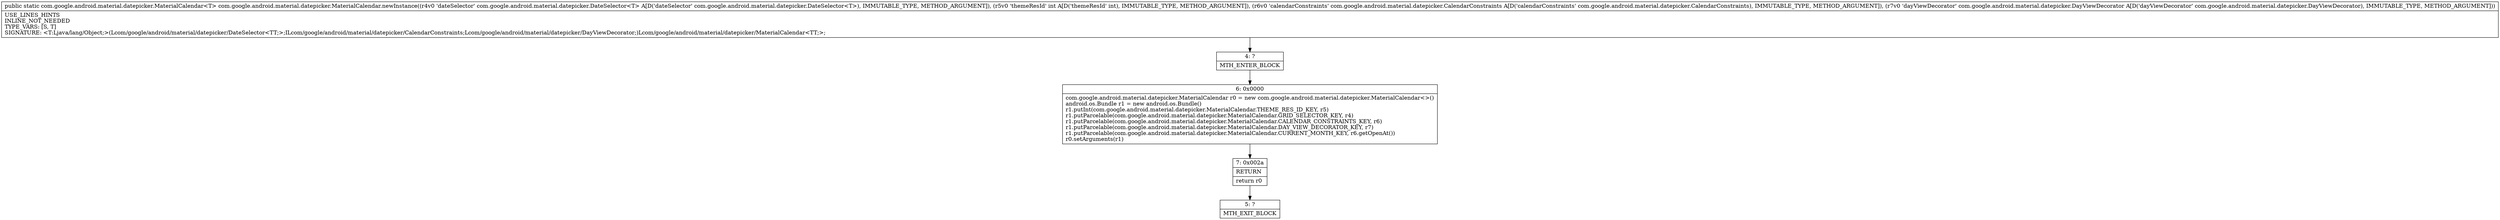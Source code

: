 digraph "CFG forcom.google.android.material.datepicker.MaterialCalendar.newInstance(Lcom\/google\/android\/material\/datepicker\/DateSelector;ILcom\/google\/android\/material\/datepicker\/CalendarConstraints;Lcom\/google\/android\/material\/datepicker\/DayViewDecorator;)Lcom\/google\/android\/material\/datepicker\/MaterialCalendar;" {
Node_4 [shape=record,label="{4\:\ ?|MTH_ENTER_BLOCK\l}"];
Node_6 [shape=record,label="{6\:\ 0x0000|com.google.android.material.datepicker.MaterialCalendar r0 = new com.google.android.material.datepicker.MaterialCalendar\<\>()\landroid.os.Bundle r1 = new android.os.Bundle()\lr1.putInt(com.google.android.material.datepicker.MaterialCalendar.THEME_RES_ID_KEY, r5)\lr1.putParcelable(com.google.android.material.datepicker.MaterialCalendar.GRID_SELECTOR_KEY, r4)\lr1.putParcelable(com.google.android.material.datepicker.MaterialCalendar.CALENDAR_CONSTRAINTS_KEY, r6)\lr1.putParcelable(com.google.android.material.datepicker.MaterialCalendar.DAY_VIEW_DECORATOR_KEY, r7)\lr1.putParcelable(com.google.android.material.datepicker.MaterialCalendar.CURRENT_MONTH_KEY, r6.getOpenAt())\lr0.setArguments(r1)\l}"];
Node_7 [shape=record,label="{7\:\ 0x002a|RETURN\l|return r0\l}"];
Node_5 [shape=record,label="{5\:\ ?|MTH_EXIT_BLOCK\l}"];
MethodNode[shape=record,label="{public static com.google.android.material.datepicker.MaterialCalendar\<T\> com.google.android.material.datepicker.MaterialCalendar.newInstance((r4v0 'dateSelector' com.google.android.material.datepicker.DateSelector\<T\> A[D('dateSelector' com.google.android.material.datepicker.DateSelector\<T\>), IMMUTABLE_TYPE, METHOD_ARGUMENT]), (r5v0 'themeResId' int A[D('themeResId' int), IMMUTABLE_TYPE, METHOD_ARGUMENT]), (r6v0 'calendarConstraints' com.google.android.material.datepicker.CalendarConstraints A[D('calendarConstraints' com.google.android.material.datepicker.CalendarConstraints), IMMUTABLE_TYPE, METHOD_ARGUMENT]), (r7v0 'dayViewDecorator' com.google.android.material.datepicker.DayViewDecorator A[D('dayViewDecorator' com.google.android.material.datepicker.DayViewDecorator), IMMUTABLE_TYPE, METHOD_ARGUMENT]))  | USE_LINES_HINTS\lINLINE_NOT_NEEDED\lTYPE_VARS: [S, T]\lSIGNATURE: \<T:Ljava\/lang\/Object;\>(Lcom\/google\/android\/material\/datepicker\/DateSelector\<TT;\>;ILcom\/google\/android\/material\/datepicker\/CalendarConstraints;Lcom\/google\/android\/material\/datepicker\/DayViewDecorator;)Lcom\/google\/android\/material\/datepicker\/MaterialCalendar\<TT;\>;\l}"];
MethodNode -> Node_4;Node_4 -> Node_6;
Node_6 -> Node_7;
Node_7 -> Node_5;
}

